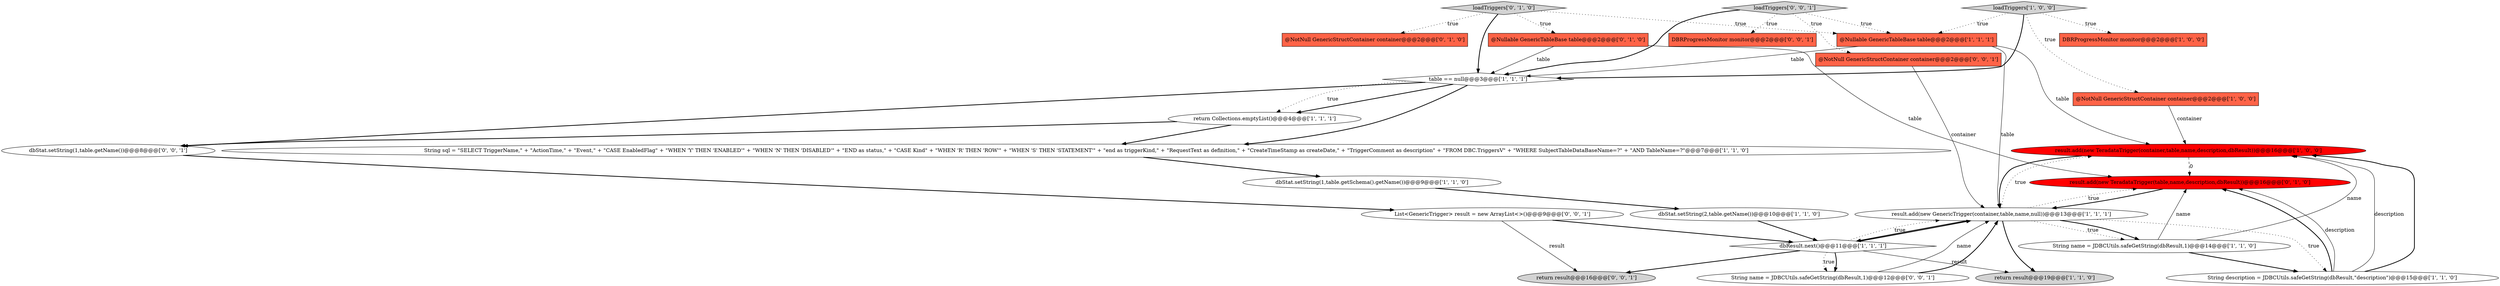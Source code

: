 digraph {
18 [style = filled, label = "loadTriggers['0', '1', '0']", fillcolor = lightgray, shape = diamond image = "AAA0AAABBB2BBB"];
15 [style = filled, label = "@NotNull GenericStructContainer container@@@2@@@['0', '1', '0']", fillcolor = tomato, shape = box image = "AAA0AAABBB2BBB"];
5 [style = filled, label = "dbStat.setString(1,table.getSchema().getName())@@@9@@@['1', '1', '0']", fillcolor = white, shape = ellipse image = "AAA0AAABBB1BBB"];
14 [style = filled, label = "String sql = \"SELECT TriggerName,\" + \"ActionTime,\" + \"Event,\" + \"CASE EnabledFlag\" + \"WHEN 'Y' THEN 'ENABLED'\" + \"WHEN 'N' THEN 'DISABLED'\" + \"END as status,\" + \"CASE Kind\" + \"WHEN 'R' THEN 'ROW'\" + \"WHEN 'S' THEN 'STATEMENT'\" + \"end as triggerKind,\" + \"RequestText as definition,\" + \"CreateTimeStamp as createDate,\" + \"TriggerComment as description\" + \"FROM DBC.TriggersV\" + \"WHERE SubjectTableDataBaseName=?\" + \"AND TableName=?\"@@@7@@@['1', '1', '0']", fillcolor = white, shape = ellipse image = "AAA0AAABBB1BBB"];
24 [style = filled, label = "return result@@@16@@@['0', '0', '1']", fillcolor = lightgray, shape = ellipse image = "AAA0AAABBB3BBB"];
20 [style = filled, label = "dbStat.setString(1,table.getName())@@@8@@@['0', '0', '1']", fillcolor = white, shape = ellipse image = "AAA0AAABBB3BBB"];
17 [style = filled, label = "result.add(new TeradataTrigger(table,name,description,dbResult))@@@16@@@['0', '1', '0']", fillcolor = red, shape = ellipse image = "AAA1AAABBB2BBB"];
9 [style = filled, label = "String description = JDBCUtils.safeGetString(dbResult,\"description\")@@@15@@@['1', '1', '0']", fillcolor = white, shape = ellipse image = "AAA0AAABBB1BBB"];
23 [style = filled, label = "loadTriggers['0', '0', '1']", fillcolor = lightgray, shape = diamond image = "AAA0AAABBB3BBB"];
7 [style = filled, label = "@Nullable GenericTableBase table@@@2@@@['1', '1', '1']", fillcolor = tomato, shape = box image = "AAA0AAABBB1BBB"];
19 [style = filled, label = "String name = JDBCUtils.safeGetString(dbResult,1)@@@12@@@['0', '0', '1']", fillcolor = white, shape = ellipse image = "AAA0AAABBB3BBB"];
11 [style = filled, label = "return Collections.emptyList()@@@4@@@['1', '1', '1']", fillcolor = white, shape = ellipse image = "AAA0AAABBB1BBB"];
1 [style = filled, label = "String name = JDBCUtils.safeGetString(dbResult,1)@@@14@@@['1', '1', '0']", fillcolor = white, shape = ellipse image = "AAA0AAABBB1BBB"];
0 [style = filled, label = "DBRProgressMonitor monitor@@@2@@@['1', '0', '0']", fillcolor = tomato, shape = box image = "AAA0AAABBB1BBB"];
3 [style = filled, label = "loadTriggers['1', '0', '0']", fillcolor = lightgray, shape = diamond image = "AAA0AAABBB1BBB"];
4 [style = filled, label = "@NotNull GenericStructContainer container@@@2@@@['1', '0', '0']", fillcolor = tomato, shape = box image = "AAA0AAABBB1BBB"];
10 [style = filled, label = "result.add(new TeradataTrigger(container,table,name,description,dbResult))@@@16@@@['1', '0', '0']", fillcolor = red, shape = ellipse image = "AAA1AAABBB1BBB"];
25 [style = filled, label = "List<GenericTrigger> result = new ArrayList<>()@@@9@@@['0', '0', '1']", fillcolor = white, shape = ellipse image = "AAA0AAABBB3BBB"];
21 [style = filled, label = "@NotNull GenericStructContainer container@@@2@@@['0', '0', '1']", fillcolor = tomato, shape = box image = "AAA0AAABBB3BBB"];
12 [style = filled, label = "dbStat.setString(2,table.getName())@@@10@@@['1', '1', '0']", fillcolor = white, shape = ellipse image = "AAA0AAABBB1BBB"];
6 [style = filled, label = "return result@@@19@@@['1', '1', '0']", fillcolor = lightgray, shape = ellipse image = "AAA0AAABBB1BBB"];
16 [style = filled, label = "@Nullable GenericTableBase table@@@2@@@['0', '1', '0']", fillcolor = tomato, shape = box image = "AAA0AAABBB2BBB"];
2 [style = filled, label = "dbResult.next()@@@11@@@['1', '1', '1']", fillcolor = white, shape = diamond image = "AAA0AAABBB1BBB"];
13 [style = filled, label = "table == null@@@3@@@['1', '1', '1']", fillcolor = white, shape = diamond image = "AAA0AAABBB1BBB"];
8 [style = filled, label = "result.add(new GenericTrigger(container,table,name,null))@@@13@@@['1', '1', '1']", fillcolor = white, shape = ellipse image = "AAA0AAABBB1BBB"];
22 [style = filled, label = "DBRProgressMonitor monitor@@@2@@@['0', '0', '1']", fillcolor = tomato, shape = box image = "AAA0AAABBB3BBB"];
17->8 [style = bold, label=""];
2->6 [style = solid, label="result"];
11->20 [style = bold, label=""];
3->7 [style = dotted, label="true"];
2->19 [style = bold, label=""];
18->7 [style = dotted, label="true"];
23->22 [style = dotted, label="true"];
18->16 [style = dotted, label="true"];
11->14 [style = bold, label=""];
7->13 [style = solid, label="table"];
1->10 [style = solid, label="name"];
8->17 [style = dotted, label="true"];
7->10 [style = solid, label="table"];
18->15 [style = dotted, label="true"];
23->21 [style = dotted, label="true"];
3->4 [style = dotted, label="true"];
9->17 [style = bold, label=""];
16->13 [style = solid, label="table"];
8->6 [style = bold, label=""];
9->10 [style = bold, label=""];
8->10 [style = dotted, label="true"];
9->17 [style = solid, label="description"];
23->7 [style = dotted, label="true"];
20->25 [style = bold, label=""];
13->11 [style = bold, label=""];
25->2 [style = bold, label=""];
1->17 [style = solid, label="name"];
19->8 [style = bold, label=""];
1->9 [style = bold, label=""];
21->8 [style = solid, label="container"];
8->1 [style = dotted, label="true"];
8->1 [style = bold, label=""];
16->17 [style = solid, label="table"];
12->2 [style = bold, label=""];
4->10 [style = solid, label="container"];
10->8 [style = bold, label=""];
8->2 [style = bold, label=""];
5->12 [style = bold, label=""];
23->13 [style = bold, label=""];
3->0 [style = dotted, label="true"];
18->13 [style = bold, label=""];
10->17 [style = dashed, label="0"];
7->8 [style = solid, label="table"];
3->13 [style = bold, label=""];
13->11 [style = dotted, label="true"];
19->8 [style = solid, label="name"];
25->24 [style = solid, label="result"];
8->9 [style = dotted, label="true"];
2->24 [style = bold, label=""];
9->10 [style = solid, label="description"];
13->14 [style = bold, label=""];
2->8 [style = bold, label=""];
2->8 [style = dotted, label="true"];
2->19 [style = dotted, label="true"];
14->5 [style = bold, label=""];
13->20 [style = bold, label=""];
}
